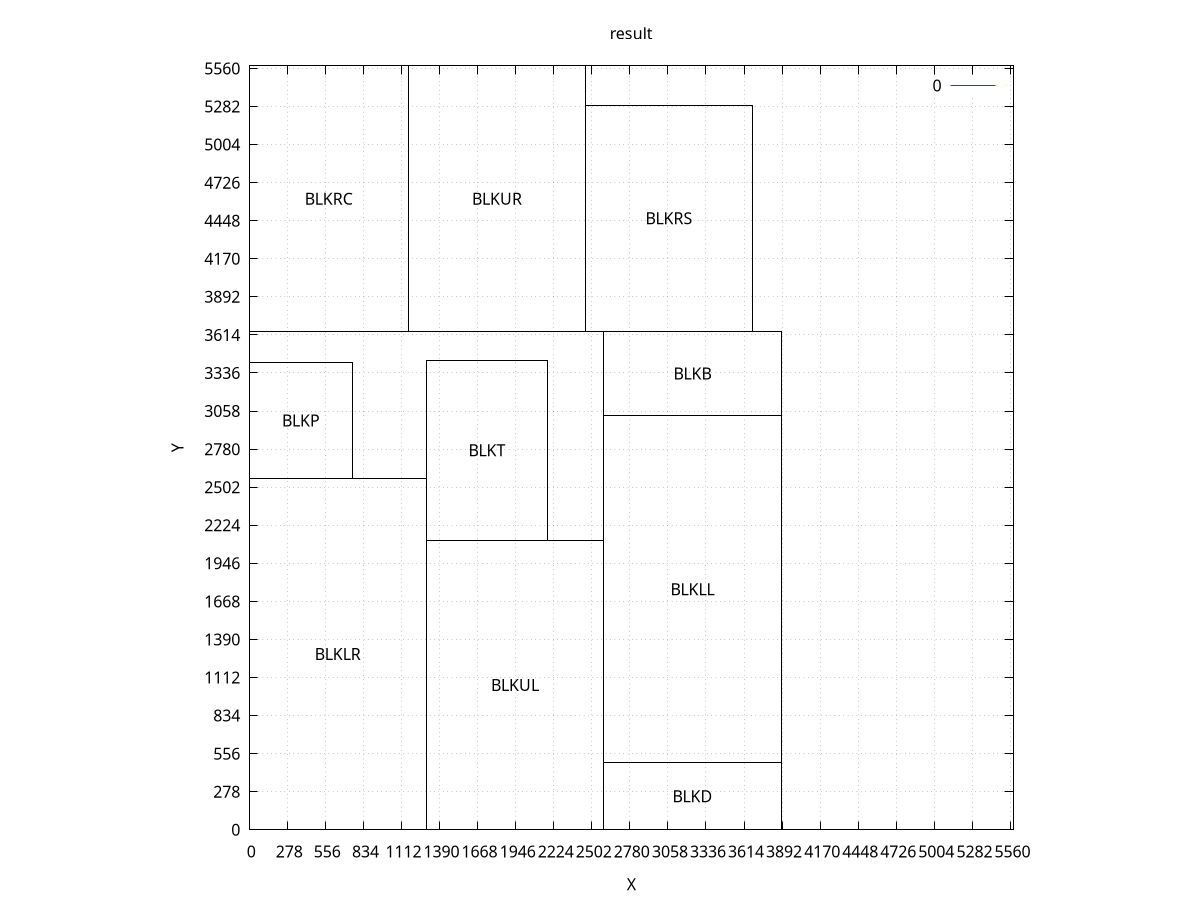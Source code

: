 reset
set title "result"
set xlabel "X"
set ylabel "Y"
set object 1 rect from 2590,3024 to 3885,3640 lw 1 fs empty
set label "BLKB" at 3237,3332 center
set object 2 rect from 2590,0 to 3885,490 lw 1 fs empty
set label "BLKD" at 3237,245 center
set object 3 rect from 2590,490 to 3885,3024 lw 1 fs empty
set label "BLKLL" at 3237,1757 center
set object 4 rect from 0,0 to 1295,2569 lw 1 fs empty
set label "BLKLR" at 647,1284 center
set object 5 rect from 0,2569 to 756,3409 lw 1 fs empty
set label "BLKP" at 378,2989 center
set object 6 rect from 0,3640 to 1162,5579 lw 1 fs empty
set label "BLKRC" at 581,4609 center
set object 7 rect from 2457,3640 to 3675,5292 lw 1 fs empty
set label "BLKRS" at 3066,4466 center
set object 8 rect from 1295,2114 to 2177,3430 lw 1 fs empty
set label "BLKT" at 1736,2772 center
set object 9 rect from 1295,0 to 2590,2114 lw 1 fs empty
set label "BLKUL" at 1942,1057 center
set object 10 rect from 1162,3640 to 2457,5579 lw 1 fs empty
set label "BLKUR" at 1809,4609 center
set xtics 278
set ytics 278
set size square
set grid  
plot [0:5579][0:5579] 0
set terminal png size 1024,768
set output "xerox.png"
replot
set terminal x11 persist size 1024,768
replot
